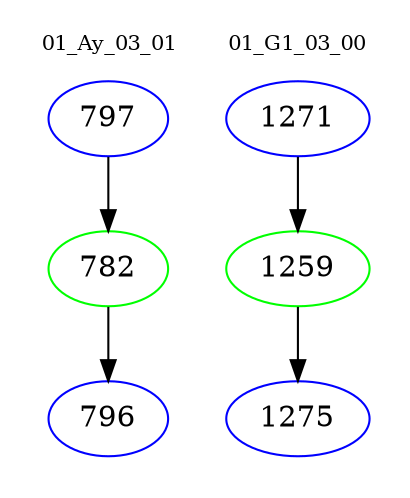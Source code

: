 digraph{
subgraph cluster_0 {
color = white
label = "01_Ay_03_01";
fontsize=10;
T0_797 [label="797", color="blue"]
T0_797 -> T0_782 [color="black"]
T0_782 [label="782", color="green"]
T0_782 -> T0_796 [color="black"]
T0_796 [label="796", color="blue"]
}
subgraph cluster_1 {
color = white
label = "01_G1_03_00";
fontsize=10;
T1_1271 [label="1271", color="blue"]
T1_1271 -> T1_1259 [color="black"]
T1_1259 [label="1259", color="green"]
T1_1259 -> T1_1275 [color="black"]
T1_1275 [label="1275", color="blue"]
}
}
